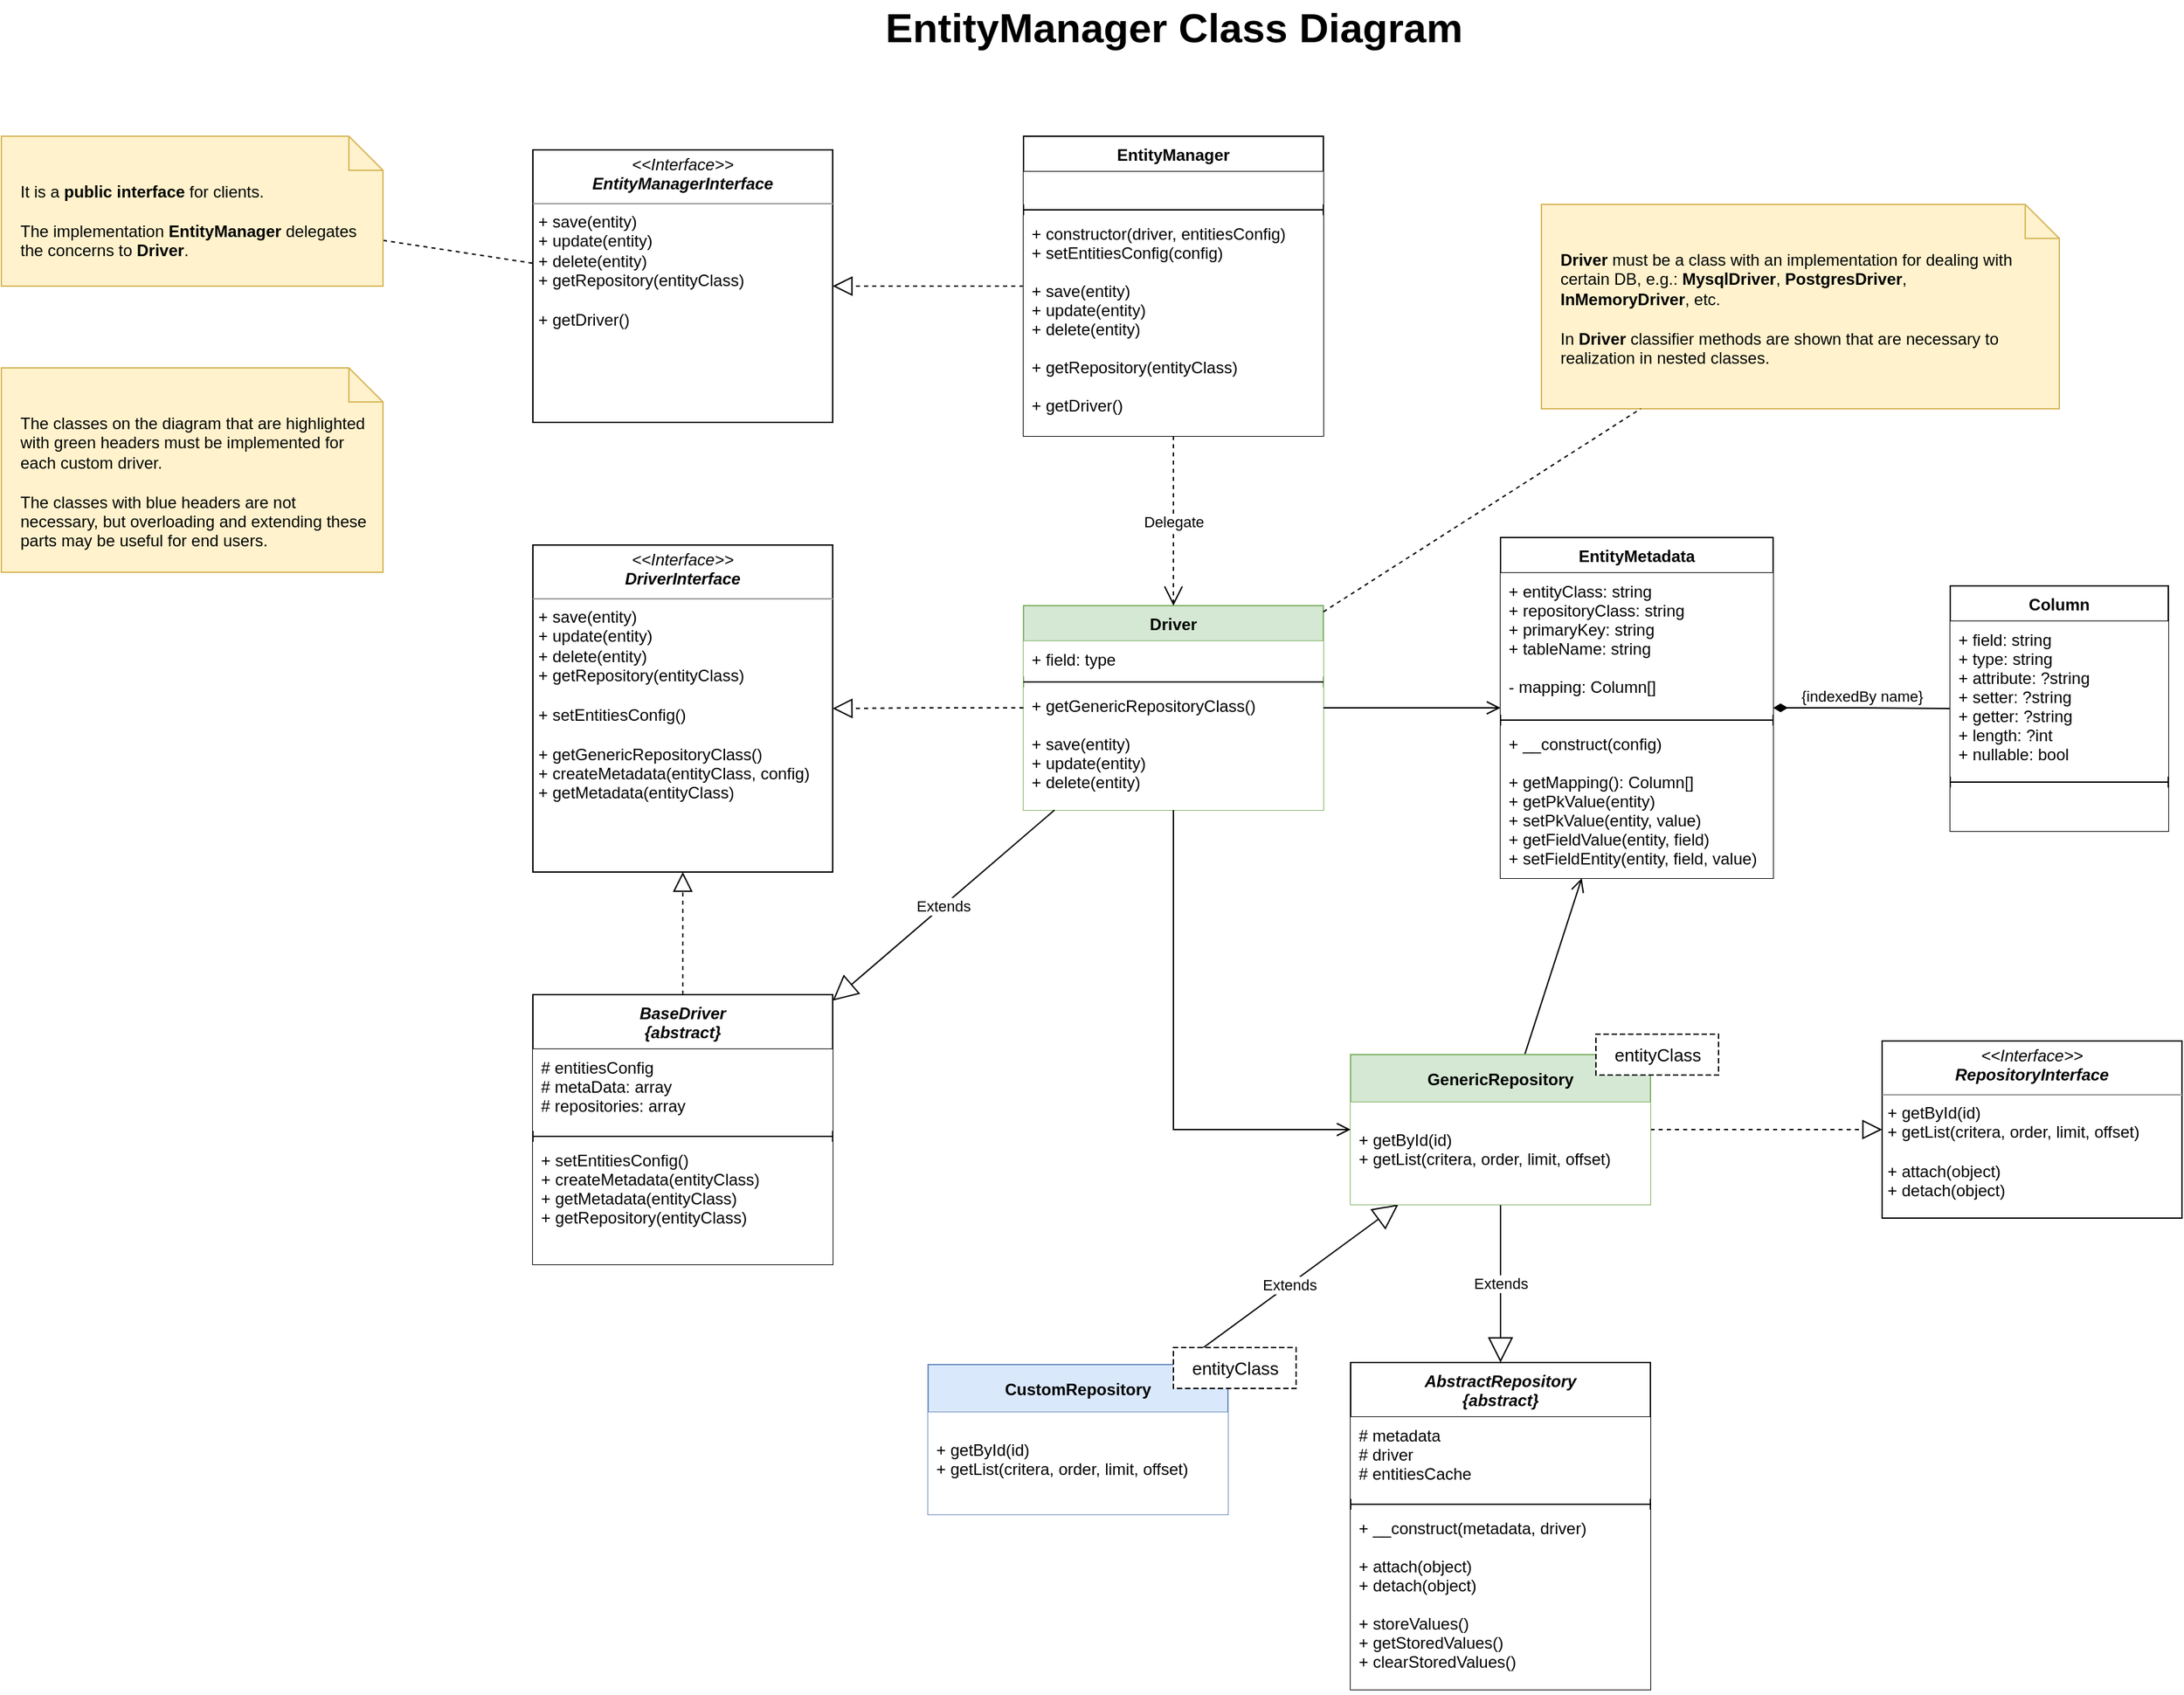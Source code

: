 <mxfile version="15.4.0" type="device"><diagram id="SJ58CyVao7yUJcy5FG_9" name="Page-1"><mxGraphModel dx="2591" dy="825" grid="1" gridSize="10" guides="1" tooltips="1" connect="1" arrows="1" fold="1" page="1" pageScale="1" pageWidth="1169" pageHeight="827" math="0" shadow="0"><root><mxCell id="0"/><mxCell id="1" parent="0"/><mxCell id="A0-CKyTJ0gZ9Mel_2dKD-28" value="Extends" style="endArrow=block;endSize=16;endFill=0;html=1;rounded=0;" parent="1" source="A0-CKyTJ0gZ9Mel_2dKD-25" target="A0-CKyTJ0gZ9Mel_2dKD-10" edge="1"><mxGeometry width="160" relative="1" as="geometry"><mxPoint x="250" y="944" as="sourcePoint"/><mxPoint x="250" y="1080" as="targetPoint"/></mxGeometry></mxCell><mxCell id="lJa0WSNyjWB1yCXfG6-7-16" value="EntityMetadata" style="swimlane;fontStyle=1;align=center;verticalAlign=top;childLayout=stackLayout;horizontal=1;startSize=26;horizontalStack=0;resizeParent=1;resizeParentMax=0;resizeLast=0;collapsible=1;marginBottom=0;fillColor=default;" parent="1" vertex="1"><mxGeometry x="240" y="444.5" width="200" height="250" as="geometry"/></mxCell><mxCell id="lJa0WSNyjWB1yCXfG6-7-17" value="+ entityClass: string&#10;+ repositoryClass: string&#10;+ primaryKey: string&#10;+ tableName: string&#10;&#10;- mapping: Column[]" style="text;strokeColor=none;fillColor=default;align=left;verticalAlign=top;spacingLeft=4;spacingRight=4;overflow=hidden;rotatable=0;points=[[0,0.5],[1,0.5]];portConstraint=eastwest;" parent="lJa0WSNyjWB1yCXfG6-7-16" vertex="1"><mxGeometry y="26" width="200" height="104" as="geometry"/></mxCell><mxCell id="lJa0WSNyjWB1yCXfG6-7-18" value="" style="line;strokeWidth=1;fillColor=none;align=left;verticalAlign=middle;spacingTop=-1;spacingLeft=3;spacingRight=3;rotatable=0;labelPosition=right;points=[];portConstraint=eastwest;" parent="lJa0WSNyjWB1yCXfG6-7-16" vertex="1"><mxGeometry y="130" width="200" height="8" as="geometry"/></mxCell><mxCell id="lJa0WSNyjWB1yCXfG6-7-19" value="+ __construct(config)&#10;&#10;+ getMapping(): Column[]&#10;+ getPkValue(entity)&#10;+ setPkValue(entity, value)&#10;+ getFieldValue(entity, field)&#10;+ setFieldEntity(entity, field, value)" style="text;strokeColor=none;fillColor=default;align=left;verticalAlign=top;spacingLeft=4;spacingRight=4;overflow=hidden;rotatable=0;points=[[0,0.5],[1,0.5]];portConstraint=eastwest;" parent="lJa0WSNyjWB1yCXfG6-7-16" vertex="1"><mxGeometry y="138" width="200" height="112" as="geometry"/></mxCell><mxCell id="lJa0WSNyjWB1yCXfG6-7-20" value="Driver" style="swimlane;fontStyle=1;align=center;verticalAlign=top;childLayout=stackLayout;horizontal=1;startSize=26;horizontalStack=0;resizeParent=1;resizeParentMax=0;resizeLast=0;collapsible=1;marginBottom=0;fillColor=#d5e8d4;strokeColor=#82b366;" parent="1" vertex="1"><mxGeometry x="-110" y="494.5" width="220" height="150" as="geometry"/></mxCell><mxCell id="lJa0WSNyjWB1yCXfG6-7-21" value="+ field: type" style="text;strokeColor=none;fillColor=default;align=left;verticalAlign=top;spacingLeft=4;spacingRight=4;overflow=hidden;rotatable=0;points=[[0,0.5],[1,0.5]];portConstraint=eastwest;" parent="lJa0WSNyjWB1yCXfG6-7-20" vertex="1"><mxGeometry y="26" width="220" height="26" as="geometry"/></mxCell><mxCell id="lJa0WSNyjWB1yCXfG6-7-22" value="" style="line;strokeWidth=1;fillColor=default;align=left;verticalAlign=middle;spacingTop=-1;spacingLeft=3;spacingRight=3;rotatable=0;labelPosition=right;points=[];portConstraint=eastwest;" parent="lJa0WSNyjWB1yCXfG6-7-20" vertex="1"><mxGeometry y="52" width="220" height="8" as="geometry"/></mxCell><mxCell id="lJa0WSNyjWB1yCXfG6-7-23" value="+ getGenericRepositoryClass()&#10;&#10;+ save(entity)&#10;+ update(entity)&#10;+ delete(entity)" style="text;strokeColor=none;fillColor=default;align=left;verticalAlign=top;spacingLeft=4;spacingRight=4;overflow=hidden;rotatable=0;points=[[0,0.5],[1,0.5]];portConstraint=eastwest;" parent="lJa0WSNyjWB1yCXfG6-7-20" vertex="1"><mxGeometry y="60" width="220" height="90" as="geometry"/></mxCell><mxCell id="lJa0WSNyjWB1yCXfG6-7-24" value="&lt;p style=&quot;margin: 0px ; margin-top: 4px ; text-align: center&quot;&gt;&lt;i&gt;&amp;lt;&amp;lt;Interface&amp;gt;&amp;gt;&lt;/i&gt;&lt;br&gt;&lt;b&gt;&lt;i&gt;DriverInterface&lt;/i&gt;&lt;/b&gt;&lt;/p&gt;&lt;hr size=&quot;1&quot;&gt;&lt;p style=&quot;margin: 0px 0px 0px 4px&quot;&gt;+ save(entity)&lt;br&gt;&lt;/p&gt;&lt;p style=&quot;margin: 0px 0px 0px 4px&quot;&gt;+ update(entity)&lt;/p&gt;&lt;p style=&quot;margin: 0px 0px 0px 4px&quot;&gt;+ delete(entity)&lt;/p&gt;&lt;p style=&quot;margin: 0px 0px 0px 4px&quot;&gt;+ getRepository(entityClass)&lt;/p&gt;&lt;p style=&quot;margin: 0px 0px 0px 4px&quot;&gt;&lt;br&gt;&lt;/p&gt;&lt;p style=&quot;margin: 0px 0px 0px 4px&quot;&gt;&lt;span&gt;+ setEntitiesConfig()&lt;/span&gt;&lt;br&gt;&lt;/p&gt;&lt;p style=&quot;margin: 0px 0px 0px 4px&quot;&gt;&lt;br&gt;&lt;/p&gt;&lt;p style=&quot;margin: 0px 0px 0px 4px&quot;&gt;+ getGenericRepositoryClass()&lt;br&gt;&lt;/p&gt;&lt;p style=&quot;margin: 0px ; margin-left: 4px&quot;&gt;+ createMetadata(entityClass, config)&lt;br style=&quot;padding: 0px ; margin: 0px&quot;&gt;+ getMetadata(entityClass)&lt;/p&gt;" style="verticalAlign=top;align=left;overflow=fill;fontSize=12;fontFamily=Helvetica;html=1;fillColor=default;" parent="1" vertex="1"><mxGeometry x="-470" y="450" width="220" height="240" as="geometry"/></mxCell><mxCell id="lJa0WSNyjWB1yCXfG6-7-25" value="Column" style="swimlane;fontStyle=1;align=center;verticalAlign=top;childLayout=stackLayout;horizontal=1;startSize=26;horizontalStack=0;resizeParent=1;resizeParentMax=0;resizeLast=0;collapsible=1;marginBottom=0;fillColor=default;" parent="1" vertex="1"><mxGeometry x="570" y="480" width="160" height="180" as="geometry"/></mxCell><mxCell id="lJa0WSNyjWB1yCXfG6-7-26" value="+ field: string&#10;+ type: string&#10;+ attribute: ?string&#10;+ setter: ?string&#10;+ getter: ?string&#10;+ length: ?int&#10;+ nullable: bool" style="text;strokeColor=none;fillColor=default;align=left;verticalAlign=top;spacingLeft=4;spacingRight=4;overflow=hidden;rotatable=0;points=[[0,0.5],[1,0.5]];portConstraint=eastwest;" parent="lJa0WSNyjWB1yCXfG6-7-25" vertex="1"><mxGeometry y="26" width="160" height="114" as="geometry"/></mxCell><mxCell id="lJa0WSNyjWB1yCXfG6-7-27" value="" style="line;strokeWidth=1;fillColor=none;align=left;verticalAlign=middle;spacingTop=-1;spacingLeft=3;spacingRight=3;rotatable=0;labelPosition=right;points=[];portConstraint=eastwest;" parent="lJa0WSNyjWB1yCXfG6-7-25" vertex="1"><mxGeometry y="140" width="160" height="8" as="geometry"/></mxCell><mxCell id="lJa0WSNyjWB1yCXfG6-7-28" value="" style="text;strokeColor=none;fillColor=default;align=left;verticalAlign=top;spacingLeft=4;spacingRight=4;overflow=hidden;rotatable=0;points=[[0,0.5],[1,0.5]];portConstraint=eastwest;" parent="lJa0WSNyjWB1yCXfG6-7-25" vertex="1"><mxGeometry y="148" width="160" height="32" as="geometry"/></mxCell><mxCell id="lJa0WSNyjWB1yCXfG6-7-29" value="" style="endArrow=open;startArrow=none;endFill=0;startFill=0;endSize=8;html=1;verticalAlign=bottom;labelBackgroundColor=none;strokeWidth=1;rounded=0;edgeStyle=orthogonalEdgeStyle;" parent="1" source="lJa0WSNyjWB1yCXfG6-7-20" target="lJa0WSNyjWB1yCXfG6-7-16" edge="1"><mxGeometry width="160" relative="1" as="geometry"><mxPoint x="90" y="789" as="sourcePoint"/><mxPoint x="250" y="789" as="targetPoint"/></mxGeometry></mxCell><mxCell id="lJa0WSNyjWB1yCXfG6-7-30" value="{indexedBy name}" style="endArrow=none;startArrow=diamondThin;endFill=0;startFill=1;html=1;verticalAlign=bottom;labelBackgroundColor=none;strokeWidth=1;startSize=8;endSize=8;rounded=0;edgeStyle=orthogonalEdgeStyle;" parent="1" source="lJa0WSNyjWB1yCXfG6-7-16" target="lJa0WSNyjWB1yCXfG6-7-25" edge="1"><mxGeometry width="160" relative="1" as="geometry"><mxPoint x="340" y="759" as="sourcePoint"/><mxPoint x="180" y="759" as="targetPoint"/></mxGeometry></mxCell><mxCell id="lJa0WSNyjWB1yCXfG6-7-32" value="&lt;p style=&quot;margin: 0px ; margin-top: 4px ; text-align: center&quot;&gt;&lt;i&gt;&amp;lt;&amp;lt;Interface&amp;gt;&amp;gt;&lt;/i&gt;&lt;br&gt;&lt;b&gt;&lt;i&gt;EntityManagerInterface&lt;/i&gt;&lt;/b&gt;&lt;/p&gt;&lt;hr size=&quot;1&quot;&gt;&lt;p style=&quot;margin: 0px ; margin-left: 4px&quot;&gt;&lt;span&gt;+ save(entity)&lt;/span&gt;&lt;br&gt;&lt;/p&gt;&lt;p style=&quot;margin: 0px ; margin-left: 4px&quot;&gt;+ update(entity)&lt;/p&gt;&lt;p style=&quot;margin: 0px ; margin-left: 4px&quot;&gt;+ delete(entity)&lt;/p&gt;&lt;p style=&quot;margin: 0px ; margin-left: 4px&quot;&gt;+ getRepository(entityClass)&lt;/p&gt;&lt;p style=&quot;margin: 0px ; margin-left: 4px&quot;&gt;&lt;br&gt;&lt;/p&gt;&lt;p style=&quot;margin: 0px ; margin-left: 4px&quot;&gt;+ getDriver()&lt;/p&gt;" style="verticalAlign=top;align=left;overflow=fill;fontSize=12;fontFamily=Helvetica;html=1;fillColor=default;" parent="1" vertex="1"><mxGeometry x="-470" y="160" width="220" height="200" as="geometry"/></mxCell><mxCell id="lJa0WSNyjWB1yCXfG6-7-33" value="EntityManager" style="swimlane;fontStyle=1;align=center;verticalAlign=top;childLayout=stackLayout;horizontal=1;startSize=26;horizontalStack=0;resizeParent=1;resizeParentMax=0;resizeLast=0;collapsible=1;marginBottom=0;fillColor=default;" parent="1" vertex="1"><mxGeometry x="-110" y="150" width="220" height="220" as="geometry"/></mxCell><mxCell id="lJa0WSNyjWB1yCXfG6-7-34" value="" style="text;strokeColor=none;fillColor=default;align=left;verticalAlign=top;spacingLeft=4;spacingRight=4;overflow=hidden;rotatable=0;points=[[0,0.5],[1,0.5]];portConstraint=eastwest;" parent="lJa0WSNyjWB1yCXfG6-7-33" vertex="1"><mxGeometry y="26" width="220" height="24" as="geometry"/></mxCell><mxCell id="lJa0WSNyjWB1yCXfG6-7-35" value="" style="line;strokeWidth=1;fillColor=none;align=left;verticalAlign=middle;spacingTop=-1;spacingLeft=3;spacingRight=3;rotatable=0;labelPosition=right;points=[];portConstraint=eastwest;" parent="lJa0WSNyjWB1yCXfG6-7-33" vertex="1"><mxGeometry y="50" width="220" height="8" as="geometry"/></mxCell><mxCell id="lJa0WSNyjWB1yCXfG6-7-36" value="+ constructor(driver, entitiesConfig)&#10;+ setEntitiesConfig(config)&#10;&#10;+ save(entity)&#10;+ update(entity)&#10;+ delete(entity)&#10;&#10;+ getRepository(entityClass)&#10;&#10;+ getDriver()" style="text;strokeColor=none;fillColor=default;align=left;verticalAlign=top;spacingLeft=4;spacingRight=4;overflow=hidden;rotatable=0;points=[[0,0.5],[1,0.5]];portConstraint=eastwest;" parent="lJa0WSNyjWB1yCXfG6-7-33" vertex="1"><mxGeometry y="58" width="220" height="162" as="geometry"/></mxCell><mxCell id="lJa0WSNyjWB1yCXfG6-7-37" value="" style="endArrow=block;dashed=1;endFill=0;endSize=12;html=1;rounded=0;edgeStyle=orthogonalEdgeStyle;" parent="1" source="lJa0WSNyjWB1yCXfG6-7-33" target="lJa0WSNyjWB1yCXfG6-7-32" edge="1"><mxGeometry width="160" relative="1" as="geometry"><mxPoint x="20" y="380" as="sourcePoint"/><mxPoint x="180" y="380" as="targetPoint"/></mxGeometry></mxCell><mxCell id="lJa0WSNyjWB1yCXfG6-7-38" value="" style="endArrow=block;dashed=1;endFill=0;endSize=12;html=1;rounded=0;edgeStyle=orthogonalEdgeStyle;" parent="1" source="lJa0WSNyjWB1yCXfG6-7-20" target="lJa0WSNyjWB1yCXfG6-7-24" edge="1"><mxGeometry width="160" relative="1" as="geometry"><mxPoint x="240" y="300" as="sourcePoint"/><mxPoint x="150" y="269.5" as="targetPoint"/></mxGeometry></mxCell><mxCell id="lJa0WSNyjWB1yCXfG6-7-39" value="Delegate" style="endArrow=open;endSize=12;dashed=1;html=1;rounded=0;edgeStyle=orthogonalEdgeStyle;" parent="1" source="lJa0WSNyjWB1yCXfG6-7-33" target="lJa0WSNyjWB1yCXfG6-7-20" edge="1"><mxGeometry width="160" relative="1" as="geometry"><mxPoint x="240" y="290" as="sourcePoint"/><mxPoint x="400" y="290" as="targetPoint"/></mxGeometry></mxCell><mxCell id="zQeRHiW2TNK7306oFP3N-9" style="rounded=0;orthogonalLoop=1;jettySize=auto;html=1;strokeColor=default;endArrow=none;endFill=0;dashed=1;" parent="1" source="zQeRHiW2TNK7306oFP3N-6" target="lJa0WSNyjWB1yCXfG6-7-32" edge="1"><mxGeometry relative="1" as="geometry"/></mxCell><mxCell id="zQeRHiW2TNK7306oFP3N-6" value="It is a&amp;nbsp;&lt;b&gt;public interface&lt;/b&gt;&amp;nbsp;for clients.&lt;br&gt;&lt;br&gt;&lt;div&gt;The implementation&amp;nbsp;&lt;b&gt;EntityManager&amp;nbsp;&lt;/b&gt;delegates the concerns to &lt;b&gt;Driver&lt;/b&gt;.&lt;/div&gt;" style="shape=note2;boundedLbl=1;whiteSpace=wrap;html=1;size=25;verticalAlign=top;align=left;fillColor=#fff2cc;strokeColor=#d6b656;spacing=4;spacingLeft=10;spacingRight=10;" parent="1" vertex="1"><mxGeometry x="-860" y="150" width="280" height="110" as="geometry"/></mxCell><mxCell id="A0-CKyTJ0gZ9Mel_2dKD-1" value="BaseDriver&#10;{abstract}&#10;" style="swimlane;fontStyle=3;align=center;verticalAlign=top;childLayout=stackLayout;horizontal=1;startSize=40;horizontalStack=0;resizeParent=1;resizeParentMax=0;resizeLast=0;collapsible=1;marginBottom=0;fillColor=default;" parent="1" vertex="1"><mxGeometry x="-470" y="780" width="220" height="198" as="geometry"/></mxCell><mxCell id="A0-CKyTJ0gZ9Mel_2dKD-2" value="# entitiesConfig&#10;# metaData: array&#10;# repositories: array&#10;" style="text;strokeColor=none;fillColor=default;align=left;verticalAlign=top;spacingLeft=4;spacingRight=4;overflow=hidden;rotatable=0;points=[[0,0.5],[1,0.5]];portConstraint=eastwest;" parent="A0-CKyTJ0gZ9Mel_2dKD-1" vertex="1"><mxGeometry y="40" width="220" height="60" as="geometry"/></mxCell><mxCell id="A0-CKyTJ0gZ9Mel_2dKD-3" value="" style="line;strokeWidth=1;fillColor=default;align=left;verticalAlign=middle;spacingTop=-1;spacingLeft=3;spacingRight=3;rotatable=0;labelPosition=right;points=[];portConstraint=eastwest;" parent="A0-CKyTJ0gZ9Mel_2dKD-1" vertex="1"><mxGeometry y="100" width="220" height="8" as="geometry"/></mxCell><mxCell id="A0-CKyTJ0gZ9Mel_2dKD-4" value="+ setEntitiesConfig()&#10;+ createMetadata(entityClass)&#10;+ getMetadata(entityClass)&#10;+ getRepository(entityClass)" style="text;strokeColor=none;fillColor=default;align=left;verticalAlign=top;spacingLeft=4;spacingRight=4;overflow=hidden;rotatable=0;points=[[0,0.5],[1,0.5]];portConstraint=eastwest;" parent="A0-CKyTJ0gZ9Mel_2dKD-1" vertex="1"><mxGeometry y="108" width="220" height="90" as="geometry"/></mxCell><mxCell id="A0-CKyTJ0gZ9Mel_2dKD-6" value="Extends" style="endArrow=block;endSize=16;endFill=0;html=1;rounded=0;" parent="1" source="lJa0WSNyjWB1yCXfG6-7-20" target="A0-CKyTJ0gZ9Mel_2dKD-1" edge="1"><mxGeometry width="160" relative="1" as="geometry"><mxPoint x="-350" y="474.5" as="sourcePoint"/><mxPoint x="-350" y="370" as="targetPoint"/></mxGeometry></mxCell><mxCell id="A0-CKyTJ0gZ9Mel_2dKD-7" value="&lt;b&gt;Driver &lt;/b&gt;must be a class with an implementation for dealing with certain DB, e.g.: &lt;b&gt;MysqlDriver&lt;/b&gt;, &lt;b&gt;PostgresDriver&lt;/b&gt;, &lt;b&gt;InMemoryDriver&lt;/b&gt;,&amp;nbsp;etc.&lt;br&gt;&lt;br&gt;In &lt;b&gt;Driver&lt;/b&gt; classifier methods are shown that are necessary to realization in nested classes." style="shape=note2;boundedLbl=1;whiteSpace=wrap;html=1;size=25;verticalAlign=top;align=left;fillColor=#fff2cc;strokeColor=#d6b656;spacing=4;spacingLeft=10;spacingRight=10;" parent="1" vertex="1"><mxGeometry x="270" y="200" width="380" height="150" as="geometry"/></mxCell><mxCell id="A0-CKyTJ0gZ9Mel_2dKD-8" style="rounded=0;orthogonalLoop=1;jettySize=auto;html=1;strokeColor=default;endArrow=none;endFill=0;dashed=1;" parent="1" source="lJa0WSNyjWB1yCXfG6-7-20" target="A0-CKyTJ0gZ9Mel_2dKD-7" edge="1"><mxGeometry relative="1" as="geometry"><mxPoint x="-590" y="237.568" as="sourcePoint"/><mxPoint x="-460" y="255.135" as="targetPoint"/></mxGeometry></mxCell><mxCell id="A0-CKyTJ0gZ9Mel_2dKD-9" value="" style="endArrow=block;dashed=1;endFill=0;endSize=12;html=1;rounded=0;" parent="1" source="A0-CKyTJ0gZ9Mel_2dKD-1" target="lJa0WSNyjWB1yCXfG6-7-24" edge="1"><mxGeometry width="160" relative="1" as="geometry"><mxPoint x="-540" y="720" as="sourcePoint"/><mxPoint x="-380" y="720" as="targetPoint"/></mxGeometry></mxCell><mxCell id="A0-CKyTJ0gZ9Mel_2dKD-14" value="&lt;p style=&quot;margin: 0px ; margin-top: 4px ; text-align: center&quot;&gt;&lt;i&gt;&amp;lt;&amp;lt;Interface&amp;gt;&amp;gt;&lt;/i&gt;&lt;br&gt;&lt;b&gt;&lt;i&gt;RepositoryInterface&lt;/i&gt;&lt;/b&gt;&lt;/p&gt;&lt;hr size=&quot;1&quot;&gt;&lt;p style=&quot;margin: 0px ; margin-left: 4px&quot;&gt;+ getById(id)&lt;/p&gt;&lt;p style=&quot;margin: 0px ; margin-left: 4px&quot;&gt;+ getList(critera, order, limit, offset)&lt;/p&gt;&lt;p style=&quot;margin: 0px ; margin-left: 4px&quot;&gt;&lt;br&gt;&lt;/p&gt;&lt;p style=&quot;margin: 0px ; margin-left: 4px&quot;&gt;+ attach(object)&lt;/p&gt;&lt;p style=&quot;margin: 0px ; margin-left: 4px&quot;&gt;+ detach(object)&lt;/p&gt;" style="verticalAlign=top;align=left;overflow=fill;fontSize=12;fontFamily=Helvetica;html=1;fillColor=default;" parent="1" vertex="1"><mxGeometry x="520" y="814" width="220" height="130" as="geometry"/></mxCell><mxCell id="A0-CKyTJ0gZ9Mel_2dKD-15" value="" style="endArrow=open;startArrow=none;endFill=0;startFill=0;endSize=8;html=1;verticalAlign=bottom;labelBackgroundColor=none;strokeWidth=1;rounded=0;" parent="1" source="A0-CKyTJ0gZ9Mel_2dKD-10" target="lJa0WSNyjWB1yCXfG6-7-16" edge="1"><mxGeometry width="160" relative="1" as="geometry"><mxPoint x="120" y="579.5" as="sourcePoint"/><mxPoint x="250" y="579.5" as="targetPoint"/></mxGeometry></mxCell><mxCell id="A0-CKyTJ0gZ9Mel_2dKD-16" value="" style="endArrow=block;dashed=1;endFill=0;endSize=12;html=1;rounded=0;edgeStyle=orthogonalEdgeStyle;" parent="1" source="A0-CKyTJ0gZ9Mel_2dKD-10" target="A0-CKyTJ0gZ9Mel_2dKD-14" edge="1"><mxGeometry width="160" relative="1" as="geometry"><mxPoint x="240" y="769.5" as="sourcePoint"/><mxPoint x="100" y="770" as="targetPoint"/></mxGeometry></mxCell><mxCell id="A0-CKyTJ0gZ9Mel_2dKD-17" value="AbstractRepository&#10;{abstract}&#10;" style="swimlane;fontStyle=3;align=center;verticalAlign=top;childLayout=stackLayout;horizontal=1;startSize=40;horizontalStack=0;resizeParent=1;resizeParentMax=0;resizeLast=0;collapsible=1;marginBottom=0;fillColor=default;" parent="1" vertex="1"><mxGeometry x="130" y="1050" width="220" height="240" as="geometry"/></mxCell><mxCell id="A0-CKyTJ0gZ9Mel_2dKD-18" value="# metadata&#10;# driver&#10;# entitiesCache" style="text;strokeColor=none;fillColor=default;align=left;verticalAlign=top;spacingLeft=4;spacingRight=4;overflow=hidden;rotatable=0;points=[[0,0.5],[1,0.5]];portConstraint=eastwest;" parent="A0-CKyTJ0gZ9Mel_2dKD-17" vertex="1"><mxGeometry y="40" width="220" height="60" as="geometry"/></mxCell><mxCell id="A0-CKyTJ0gZ9Mel_2dKD-19" value="" style="line;strokeWidth=1;fillColor=default;align=left;verticalAlign=middle;spacingTop=-1;spacingLeft=3;spacingRight=3;rotatable=0;labelPosition=right;points=[];portConstraint=eastwest;" parent="A0-CKyTJ0gZ9Mel_2dKD-17" vertex="1"><mxGeometry y="100" width="220" height="8" as="geometry"/></mxCell><mxCell id="A0-CKyTJ0gZ9Mel_2dKD-20" value="+ __construct(metadata, driver)&#10;&#10;+ attach(object)&#10;+ detach(object)&#10;&#10;+ storeValues()&#10;+ getStoredValues()&#10;+ clearStoredValues()" style="text;strokeColor=none;fillColor=default;align=left;verticalAlign=top;spacingLeft=4;spacingRight=4;overflow=hidden;rotatable=0;points=[[0,0.5],[1,0.5]];portConstraint=eastwest;" parent="A0-CKyTJ0gZ9Mel_2dKD-17" vertex="1"><mxGeometry y="108" width="220" height="132" as="geometry"/></mxCell><mxCell id="A0-CKyTJ0gZ9Mel_2dKD-21" value="Extends" style="endArrow=block;endSize=16;endFill=0;html=1;rounded=0;edgeStyle=orthogonalEdgeStyle;" parent="1" source="A0-CKyTJ0gZ9Mel_2dKD-10" target="A0-CKyTJ0gZ9Mel_2dKD-17" edge="1"><mxGeometry width="160" relative="1" as="geometry"><mxPoint x="57.692" y="654.5" as="sourcePoint"/><mxPoint x="-109.077" y="790" as="targetPoint"/></mxGeometry></mxCell><mxCell id="A0-CKyTJ0gZ9Mel_2dKD-23" value="" style="group" parent="1" vertex="1" connectable="0"><mxGeometry x="130" y="809" width="270" height="135" as="geometry"/></mxCell><mxCell id="A0-CKyTJ0gZ9Mel_2dKD-10" value="GenericRepository" style="swimlane;fontStyle=1;align=center;verticalAlign=middle;childLayout=stackLayout;horizontal=1;startSize=35;horizontalStack=0;resizeParent=1;resizeParentMax=0;resizeLast=0;collapsible=1;marginBottom=0;fillColor=#d5e8d4;strokeColor=#82b366;" parent="A0-CKyTJ0gZ9Mel_2dKD-23" vertex="1"><mxGeometry y="15" width="220" height="110" as="geometry"/></mxCell><mxCell id="A0-CKyTJ0gZ9Mel_2dKD-13" value="&#10;+ getById(id)&#10;+ getList(critera, order, limit, offset)" style="text;strokeColor=none;fillColor=default;align=left;verticalAlign=top;spacingLeft=4;spacingRight=4;overflow=hidden;rotatable=0;points=[[0,0.5],[1,0.5]];portConstraint=eastwest;" parent="A0-CKyTJ0gZ9Mel_2dKD-10" vertex="1"><mxGeometry y="35" width="220" height="75" as="geometry"/></mxCell><mxCell id="A0-CKyTJ0gZ9Mel_2dKD-22" value="entityClass" style="shape=partialRectangle;html=1;top=1;align=center;dashed=1;fontSize=13;" parent="A0-CKyTJ0gZ9Mel_2dKD-23" vertex="1"><mxGeometry x="180" width="90" height="30" as="geometry"/></mxCell><mxCell id="A0-CKyTJ0gZ9Mel_2dKD-24" value="" style="group" parent="1" vertex="1" connectable="0"><mxGeometry x="-170" y="1039" width="270" height="135" as="geometry"/></mxCell><mxCell id="A0-CKyTJ0gZ9Mel_2dKD-25" value="CustomRepository" style="swimlane;fontStyle=1;align=center;verticalAlign=middle;childLayout=stackLayout;horizontal=1;startSize=35;horizontalStack=0;resizeParent=1;resizeParentMax=0;resizeLast=0;collapsible=1;marginBottom=0;fillColor=#dae8fc;strokeColor=#6c8ebf;" parent="A0-CKyTJ0gZ9Mel_2dKD-24" vertex="1"><mxGeometry x="-10" y="12.5" width="220" height="110" as="geometry"/></mxCell><mxCell id="A0-CKyTJ0gZ9Mel_2dKD-26" value="&#10;+ getById(id)&#10;+ getList(critera, order, limit, offset)" style="text;strokeColor=none;fillColor=default;align=left;verticalAlign=top;spacingLeft=4;spacingRight=4;overflow=hidden;rotatable=0;points=[[0,0.5],[1,0.5]];portConstraint=eastwest;" parent="A0-CKyTJ0gZ9Mel_2dKD-25" vertex="1"><mxGeometry y="35" width="220" height="75" as="geometry"/></mxCell><mxCell id="A0-CKyTJ0gZ9Mel_2dKD-27" value="entityClass" style="shape=partialRectangle;html=1;top=1;align=center;dashed=1;fontSize=13;" parent="A0-CKyTJ0gZ9Mel_2dKD-24" vertex="1"><mxGeometry x="170" width="90" height="30" as="geometry"/></mxCell><mxCell id="A0-CKyTJ0gZ9Mel_2dKD-31" value="&lt;span&gt;The classes on the diagram that are highlighted with green headers must be implemented for each custom driver.&lt;br&gt;&lt;br&gt;The classes with blue headers are not necessary, but overloading and extending these parts may be useful for end users.&lt;br&gt;&lt;/span&gt;" style="shape=note2;boundedLbl=1;whiteSpace=wrap;html=1;size=25;verticalAlign=top;align=left;fillColor=#fff2cc;strokeColor=#d6b656;spacing=4;spacingLeft=10;spacingRight=10;" parent="1" vertex="1"><mxGeometry x="-860" y="320" width="280" height="150" as="geometry"/></mxCell><mxCell id="jLvcxPWybsjjd2m1KcmQ-4" value="" style="endArrow=open;startArrow=none;endFill=0;startFill=0;endSize=8;html=1;verticalAlign=bottom;labelBackgroundColor=none;strokeWidth=1;rounded=0;edgeStyle=orthogonalEdgeStyle;" parent="1" source="lJa0WSNyjWB1yCXfG6-7-20" target="A0-CKyTJ0gZ9Mel_2dKD-10" edge="1"><mxGeometry width="160" relative="1" as="geometry"><mxPoint x="120" y="579.5" as="sourcePoint"/><mxPoint x="250" y="579.5" as="targetPoint"/><Array as="points"><mxPoint y="879"/></Array></mxGeometry></mxCell><mxCell id="ghYmmO_BW0jHlLQmL2UN-1" value="EntityManager Class Diagram" style="text;html=1;align=center;verticalAlign=middle;resizable=0;points=[];autosize=1;strokeColor=none;fillColor=none;fontSize=30;fontStyle=1" parent="1" vertex="1"><mxGeometry x="-220" y="50" width="440" height="40" as="geometry"/></mxCell></root></mxGraphModel></diagram></mxfile>